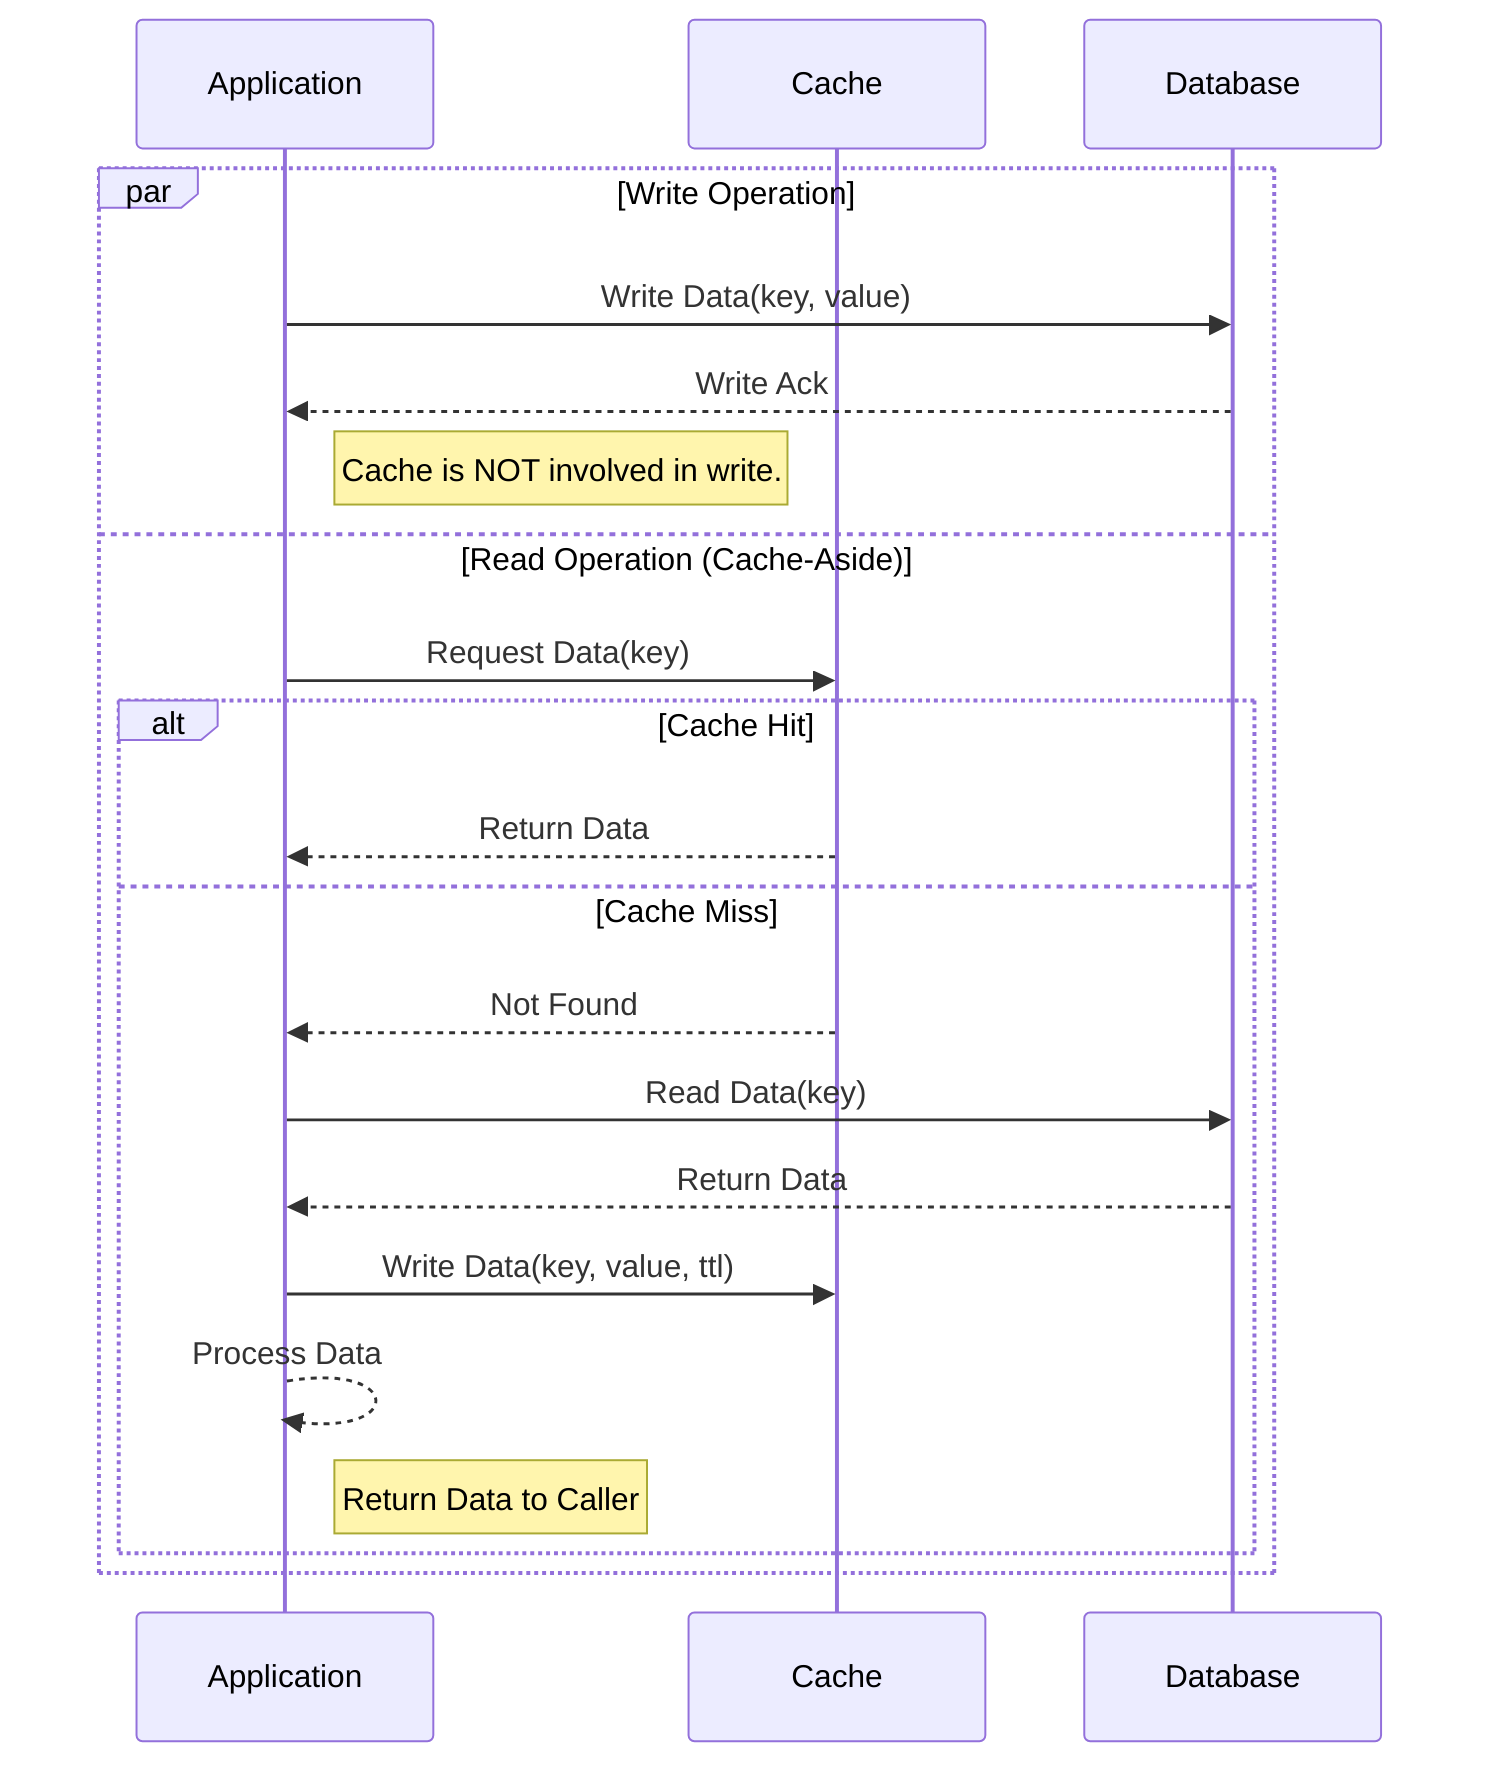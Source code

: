 sequenceDiagram
    participant App as Application
    participant Cache
    participant DB as Database

    par Write Operation
        App->>DB: Write Data(key, value)
        DB-->>App: Write Ack
        Note right of App: Cache is NOT involved in write.
    and Read Operation (Cache-Aside)
        App->>Cache: Request Data(key)
        alt Cache Hit
            Cache-->>App: Return Data
        else Cache Miss
            Cache-->>App: Not Found
            App->>DB: Read Data(key)
            DB-->>App: Return Data
            App->>Cache: Write Data(key, value, ttl) # Populate cache on read
            App-->>App: Process Data
            Note right of App: Return Data to Caller
        end
    end